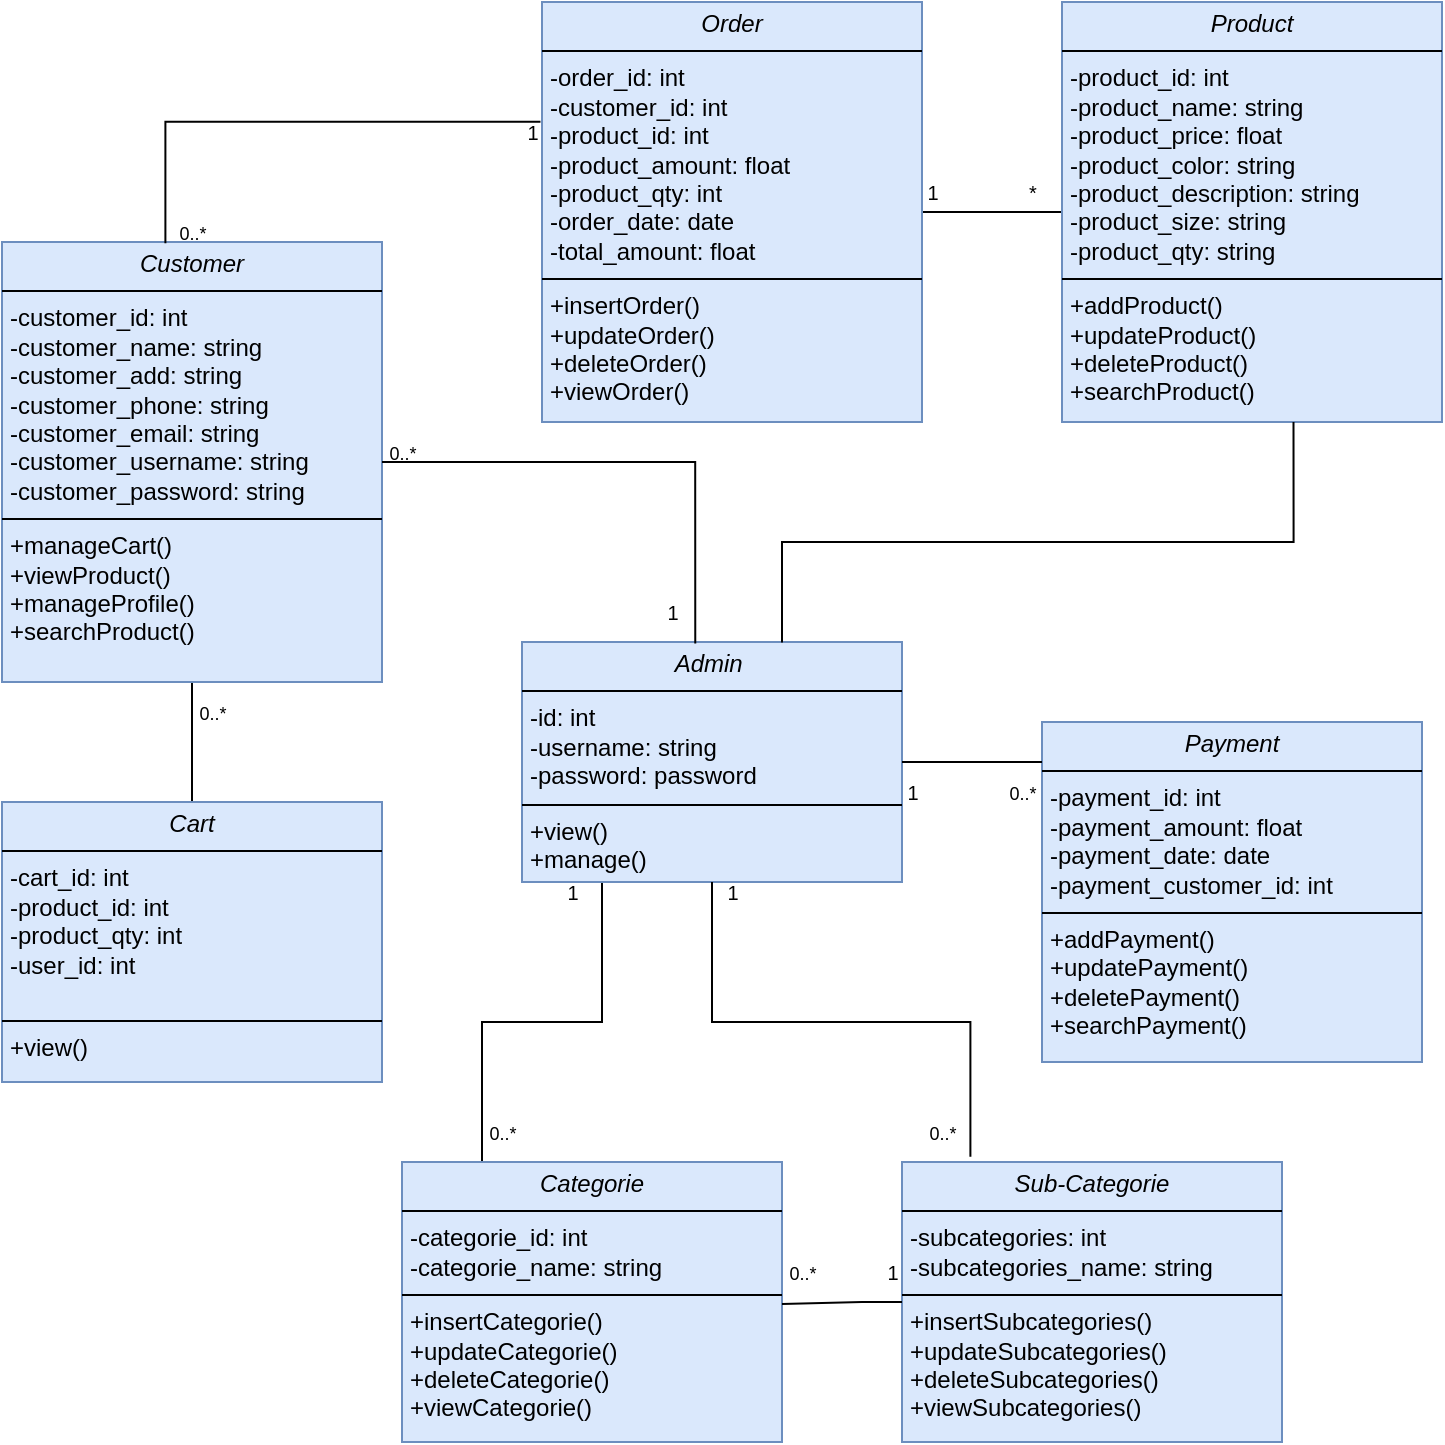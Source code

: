 <mxfile version="24.7.12">
  <diagram id="C5RBs43oDa-KdzZeNtuy" name="Page-1">
    <mxGraphModel dx="1135" dy="574" grid="1" gridSize="10" guides="1" tooltips="1" connect="1" arrows="1" fold="1" page="1" pageScale="1" pageWidth="827" pageHeight="1169" math="0" shadow="0">
      <root>
        <mxCell id="WIyWlLk6GJQsqaUBKTNV-0" />
        <mxCell id="WIyWlLk6GJQsqaUBKTNV-1" parent="WIyWlLk6GJQsqaUBKTNV-0" />
        <mxCell id="_sGko9niEGtXqWUqxqdW-15" style="edgeStyle=orthogonalEdgeStyle;rounded=0;orthogonalLoop=1;jettySize=auto;html=1;entryX=0.5;entryY=0;entryDx=0;entryDy=0;endArrow=none;endFill=0;" edge="1" parent="WIyWlLk6GJQsqaUBKTNV-1" source="_sGko9niEGtXqWUqxqdW-5" target="_sGko9niEGtXqWUqxqdW-6">
          <mxGeometry relative="1" as="geometry" />
        </mxCell>
        <mxCell id="_sGko9niEGtXqWUqxqdW-5" value="&lt;p style=&quot;margin:0px;margin-top:4px;text-align:center;&quot;&gt;&lt;span style=&quot;font-style: italic; text-wrap-mode: nowrap;&quot;&gt;Customer&lt;/span&gt;&lt;/p&gt;&lt;hr size=&quot;1&quot; style=&quot;border-style:solid;&quot;&gt;&lt;p style=&quot;margin:0px;margin-left:4px;&quot;&gt;&lt;span style=&quot;text-wrap-mode: nowrap;&quot;&gt;-customer_id: int&lt;/span&gt;&lt;br style=&quot;padding: 0px; margin: 0px; text-wrap-mode: nowrap;&quot;&gt;&lt;span style=&quot;text-wrap-mode: nowrap;&quot;&gt;-customer_name: string&lt;/span&gt;&lt;br style=&quot;padding: 0px; margin: 0px; text-wrap-mode: nowrap;&quot;&gt;&lt;span style=&quot;text-wrap-mode: nowrap;&quot;&gt;-customer_add: string&lt;/span&gt;&lt;br style=&quot;padding: 0px; margin: 0px; text-wrap-mode: nowrap;&quot;&gt;&lt;span style=&quot;text-wrap-mode: nowrap;&quot;&gt;-customer_phone: string&lt;/span&gt;&lt;br style=&quot;padding: 0px; margin: 0px; text-wrap-mode: nowrap;&quot;&gt;&lt;span style=&quot;text-wrap-mode: nowrap;&quot;&gt;-customer_email: string&lt;/span&gt;&lt;br style=&quot;padding: 0px; margin: 0px; text-wrap-mode: nowrap;&quot;&gt;&lt;span style=&quot;text-wrap-mode: nowrap;&quot;&gt;-customer_username: string&lt;/span&gt;&lt;br style=&quot;padding: 0px; margin: 0px; text-wrap-mode: nowrap;&quot;&gt;&lt;span style=&quot;text-wrap-mode: nowrap;&quot;&gt;-customer_password: string&lt;/span&gt;&lt;/p&gt;&lt;hr size=&quot;1&quot; style=&quot;border-style:solid;&quot;&gt;&lt;p style=&quot;margin:0px;margin-left:4px;&quot;&gt;+manageCart()&lt;/p&gt;&lt;p style=&quot;margin:0px;margin-left:4px;&quot;&gt;+viewProduct()&lt;/p&gt;&lt;p style=&quot;margin:0px;margin-left:4px;&quot;&gt;+manageProfile()&lt;/p&gt;&lt;p style=&quot;margin:0px;margin-left:4px;&quot;&gt;+searchProduct()&lt;/p&gt;" style="verticalAlign=top;align=left;overflow=fill;html=1;whiteSpace=wrap;fillColor=#dae8fc;strokeColor=#6c8ebf;" vertex="1" parent="WIyWlLk6GJQsqaUBKTNV-1">
          <mxGeometry x="40" y="260" width="190" height="220" as="geometry" />
        </mxCell>
        <mxCell id="_sGko9niEGtXqWUqxqdW-6" value="&lt;p style=&quot;margin:0px;margin-top:4px;text-align:center;&quot;&gt;&lt;span style=&quot;font-style: italic; text-wrap-mode: nowrap;&quot;&gt;Cart&lt;/span&gt;&lt;/p&gt;&lt;hr size=&quot;1&quot; style=&quot;border-style:solid;&quot;&gt;&lt;p style=&quot;margin:0px;margin-left:4px;&quot;&gt;&lt;span style=&quot;text-wrap-mode: nowrap;&quot;&gt;-cart_id: int&lt;/span&gt;&lt;/p&gt;&lt;p style=&quot;margin:0px;margin-left:4px;&quot;&gt;&lt;span style=&quot;text-wrap-mode: nowrap;&quot;&gt;-product_id: int&lt;/span&gt;&lt;/p&gt;&lt;p style=&quot;margin:0px;margin-left:4px;&quot;&gt;&lt;span style=&quot;text-wrap-mode: nowrap;&quot;&gt;-product_qty: int&lt;/span&gt;&lt;/p&gt;&lt;p style=&quot;margin:0px;margin-left:4px;&quot;&gt;&lt;span style=&quot;text-wrap-mode: nowrap;&quot;&gt;-user_id: int&lt;/span&gt;&lt;/p&gt;&lt;div&gt;&lt;br&gt;&lt;/div&gt;&lt;hr size=&quot;1&quot; style=&quot;border-style:solid;&quot;&gt;&lt;p style=&quot;margin:0px;margin-left:4px;&quot;&gt;+view()&lt;/p&gt;&lt;div&gt;&lt;br&gt;&lt;/div&gt;&lt;p style=&quot;margin:0px;margin-left:4px;&quot;&gt;&lt;br&gt;&lt;/p&gt;&lt;p style=&quot;margin:0px;margin-left:4px;&quot;&gt;&lt;br&gt;&lt;/p&gt;" style="verticalAlign=top;align=left;overflow=fill;html=1;whiteSpace=wrap;fillColor=#dae8fc;strokeColor=#6c8ebf;" vertex="1" parent="WIyWlLk6GJQsqaUBKTNV-1">
          <mxGeometry x="40" y="540" width="190" height="140" as="geometry" />
        </mxCell>
        <mxCell id="_sGko9niEGtXqWUqxqdW-26" style="edgeStyle=orthogonalEdgeStyle;rounded=0;orthogonalLoop=1;jettySize=auto;html=1;entryX=0;entryY=0.5;entryDx=0;entryDy=0;endArrow=none;endFill=0;" edge="1" parent="WIyWlLk6GJQsqaUBKTNV-1" source="_sGko9niEGtXqWUqxqdW-7" target="_sGko9niEGtXqWUqxqdW-8">
          <mxGeometry relative="1" as="geometry" />
        </mxCell>
        <mxCell id="_sGko9niEGtXqWUqxqdW-7" value="&lt;p style=&quot;margin:0px;margin-top:4px;text-align:center;&quot;&gt;&lt;span style=&quot;text-wrap-mode: nowrap;&quot;&gt;&lt;i&gt;Order&lt;/i&gt;&lt;/span&gt;&lt;/p&gt;&lt;hr size=&quot;1&quot; style=&quot;border-style:solid;&quot;&gt;&lt;p style=&quot;margin:0px;margin-left:4px;&quot;&gt;&lt;span style=&quot;text-wrap-mode: nowrap;&quot;&gt;-order_id: int&lt;/span&gt;&lt;/p&gt;&lt;p style=&quot;margin:0px;margin-left:4px;&quot;&gt;&lt;span style=&quot;text-wrap-mode: nowrap;&quot;&gt;-customer_id: int&lt;/span&gt;&lt;/p&gt;&lt;p style=&quot;margin:0px;margin-left:4px;&quot;&gt;&lt;span style=&quot;text-wrap-mode: nowrap;&quot;&gt;-product_id: int&lt;/span&gt;&lt;/p&gt;&lt;p style=&quot;margin:0px;margin-left:4px;&quot;&gt;&lt;span style=&quot;text-wrap-mode: nowrap;&quot;&gt;-product_amount: float&lt;/span&gt;&lt;/p&gt;&lt;p style=&quot;margin:0px;margin-left:4px;&quot;&gt;&lt;span style=&quot;text-wrap-mode: nowrap;&quot;&gt;-product_qty: int&lt;/span&gt;&lt;/p&gt;&lt;p style=&quot;margin:0px;margin-left:4px;&quot;&gt;&lt;span style=&quot;text-wrap-mode: nowrap;&quot;&gt;-order_date: date&lt;/span&gt;&lt;/p&gt;&lt;p style=&quot;margin:0px;margin-left:4px;&quot;&gt;&lt;span style=&quot;text-wrap-mode: nowrap;&quot;&gt;-total_amount: float&amp;nbsp;&lt;/span&gt;&lt;/p&gt;&lt;hr size=&quot;1&quot; style=&quot;border-style:solid;&quot;&gt;&lt;p style=&quot;margin:0px;margin-left:4px;&quot;&gt;+insertOrder()&lt;/p&gt;&lt;p style=&quot;margin:0px;margin-left:4px;&quot;&gt;+updateOrder()&lt;/p&gt;&lt;p style=&quot;margin:0px;margin-left:4px;&quot;&gt;+deleteOrder()&lt;/p&gt;&lt;p style=&quot;margin:0px;margin-left:4px;&quot;&gt;+viewOrder()&lt;/p&gt;" style="verticalAlign=top;align=left;overflow=fill;html=1;whiteSpace=wrap;fillColor=#dae8fc;strokeColor=#6c8ebf;" vertex="1" parent="WIyWlLk6GJQsqaUBKTNV-1">
          <mxGeometry x="310" y="140" width="190" height="210" as="geometry" />
        </mxCell>
        <mxCell id="_sGko9niEGtXqWUqxqdW-8" value="&lt;p style=&quot;margin:0px;margin-top:4px;text-align:center;&quot;&gt;&lt;span style=&quot;text-wrap-mode: nowrap;&quot;&gt;&lt;i&gt;Product&lt;/i&gt;&lt;/span&gt;&lt;/p&gt;&lt;hr size=&quot;1&quot; style=&quot;border-style:solid;&quot;&gt;&lt;p style=&quot;margin:0px;margin-left:4px;&quot;&gt;&lt;span style=&quot;text-wrap-mode: nowrap;&quot;&gt;-product_id: int&lt;/span&gt;&lt;/p&gt;&lt;p style=&quot;margin:0px;margin-left:4px;&quot;&gt;&lt;span style=&quot;text-wrap-mode: nowrap;&quot;&gt;-product_name: string&lt;/span&gt;&lt;/p&gt;&lt;p style=&quot;margin:0px;margin-left:4px;&quot;&gt;&lt;span style=&quot;text-wrap-mode: nowrap;&quot;&gt;-product_price: float&amp;nbsp;&lt;/span&gt;&lt;/p&gt;&lt;p style=&quot;margin:0px;margin-left:4px;&quot;&gt;&lt;span style=&quot;text-wrap-mode: nowrap;&quot;&gt;-product_color: string&lt;/span&gt;&lt;/p&gt;&lt;p style=&quot;margin:0px;margin-left:4px;&quot;&gt;&lt;span style=&quot;text-wrap-mode: nowrap;&quot;&gt;-product_description: string&lt;/span&gt;&lt;/p&gt;&lt;p style=&quot;margin:0px;margin-left:4px;&quot;&gt;&lt;span style=&quot;text-wrap-mode: nowrap;&quot;&gt;-product_size: string&lt;/span&gt;&lt;/p&gt;&lt;p style=&quot;margin:0px;margin-left:4px;&quot;&gt;&lt;span style=&quot;text-wrap-mode: nowrap;&quot;&gt;-product_qty: string&lt;/span&gt;&lt;/p&gt;&lt;hr size=&quot;1&quot; style=&quot;border-style:solid;&quot;&gt;&lt;p style=&quot;margin:0px;margin-left:4px;&quot;&gt;+addProduct()&lt;/p&gt;&lt;p style=&quot;margin:0px;margin-left:4px;&quot;&gt;+updateProduct()&lt;/p&gt;&lt;p style=&quot;margin:0px;margin-left:4px;&quot;&gt;+deleteProduct()&lt;/p&gt;&lt;p style=&quot;margin:0px;margin-left:4px;&quot;&gt;+searchProduct()&lt;/p&gt;&lt;p style=&quot;margin:0px;margin-left:4px;&quot;&gt;&lt;br&gt;&lt;/p&gt;" style="verticalAlign=top;align=left;overflow=fill;html=1;whiteSpace=wrap;fillColor=#dae8fc;strokeColor=#6c8ebf;" vertex="1" parent="WIyWlLk6GJQsqaUBKTNV-1">
          <mxGeometry x="570" y="140" width="190" height="210" as="geometry" />
        </mxCell>
        <mxCell id="_sGko9niEGtXqWUqxqdW-17" style="edgeStyle=orthogonalEdgeStyle;rounded=0;orthogonalLoop=1;jettySize=auto;html=1;entryX=0.5;entryY=0;entryDx=0;entryDy=0;endArrow=none;endFill=0;" edge="1" parent="WIyWlLk6GJQsqaUBKTNV-1">
          <mxGeometry relative="1" as="geometry">
            <mxPoint x="340" y="580" as="sourcePoint" />
            <mxPoint x="280" y="720" as="targetPoint" />
            <Array as="points">
              <mxPoint x="340" y="650" />
              <mxPoint x="280" y="650" />
            </Array>
          </mxGeometry>
        </mxCell>
        <mxCell id="_sGko9niEGtXqWUqxqdW-9" value="&lt;p style=&quot;margin:0px;margin-top:4px;text-align:center;&quot;&gt;&lt;span style=&quot;text-wrap-mode: nowrap;&quot;&gt;&lt;i&gt;Admin&amp;nbsp;&lt;/i&gt;&lt;/span&gt;&lt;/p&gt;&lt;hr size=&quot;1&quot; style=&quot;border-style:solid;&quot;&gt;&lt;p style=&quot;margin:0px;margin-left:4px;&quot;&gt;&lt;span style=&quot;text-wrap-mode: nowrap;&quot;&gt;-id: int&lt;/span&gt;&lt;/p&gt;&lt;p style=&quot;margin:0px;margin-left:4px;&quot;&gt;&lt;span style=&quot;text-wrap-mode: nowrap;&quot;&gt;-username: string&lt;/span&gt;&lt;/p&gt;&lt;p style=&quot;margin:0px;margin-left:4px;&quot;&gt;&lt;span style=&quot;text-wrap-mode: nowrap;&quot;&gt;-password: password&lt;/span&gt;&lt;/p&gt;&lt;hr size=&quot;1&quot; style=&quot;border-style:solid;&quot;&gt;&lt;p style=&quot;margin:0px;margin-left:4px;&quot;&gt;+view()&lt;/p&gt;&lt;p style=&quot;margin:0px;margin-left:4px;&quot;&gt;+manage()&lt;/p&gt;&lt;div&gt;&lt;br&gt;&lt;/div&gt;" style="verticalAlign=top;align=left;overflow=fill;html=1;whiteSpace=wrap;fillColor=#dae8fc;strokeColor=#6c8ebf;" vertex="1" parent="WIyWlLk6GJQsqaUBKTNV-1">
          <mxGeometry x="300" y="460" width="190" height="120" as="geometry" />
        </mxCell>
        <mxCell id="_sGko9niEGtXqWUqxqdW-10" value="&lt;p style=&quot;margin:0px;margin-top:4px;text-align:center;&quot;&gt;&lt;span style=&quot;text-wrap-mode: nowrap;&quot;&gt;&lt;i&gt;Payment&lt;/i&gt;&lt;/span&gt;&lt;/p&gt;&lt;hr size=&quot;1&quot; style=&quot;border-style:solid;&quot;&gt;&lt;p style=&quot;margin:0px;margin-left:4px;&quot;&gt;&lt;span style=&quot;text-wrap-mode: nowrap;&quot;&gt;-payment_id: int&lt;/span&gt;&lt;/p&gt;&lt;p style=&quot;margin:0px;margin-left:4px;&quot;&gt;&lt;span style=&quot;text-wrap-mode: nowrap;&quot;&gt;-payment_amount: float&amp;nbsp;&lt;/span&gt;&lt;/p&gt;&lt;p style=&quot;margin:0px;margin-left:4px;&quot;&gt;&lt;span style=&quot;text-wrap-mode: nowrap;&quot;&gt;-payment_date: date&lt;/span&gt;&lt;/p&gt;&lt;p style=&quot;margin:0px;margin-left:4px;&quot;&gt;&lt;span style=&quot;text-wrap-mode: nowrap;&quot;&gt;-payment_customer_id: int&lt;/span&gt;&lt;/p&gt;&lt;hr size=&quot;1&quot; style=&quot;border-style:solid;&quot;&gt;&lt;p style=&quot;margin:0px;margin-left:4px;&quot;&gt;+addPayment()&lt;/p&gt;&lt;p style=&quot;margin:0px;margin-left:4px;&quot;&gt;+updatePayment()&lt;/p&gt;&lt;p style=&quot;margin:0px;margin-left:4px;&quot;&gt;+deletePayment()&lt;/p&gt;&lt;p style=&quot;margin:0px;margin-left:4px;&quot;&gt;+searchPayment()&lt;/p&gt;&lt;div&gt;&lt;br&gt;&lt;/div&gt;" style="verticalAlign=top;align=left;overflow=fill;html=1;whiteSpace=wrap;fillColor=#dae8fc;strokeColor=#6c8ebf;" vertex="1" parent="WIyWlLk6GJQsqaUBKTNV-1">
          <mxGeometry x="560" y="500" width="190" height="170" as="geometry" />
        </mxCell>
        <mxCell id="_sGko9niEGtXqWUqxqdW-11" value="&lt;p style=&quot;margin:0px;margin-top:4px;text-align:center;&quot;&gt;&lt;span style=&quot;text-wrap-mode: nowrap;&quot;&gt;&lt;i&gt;Categorie&lt;/i&gt;&lt;/span&gt;&lt;/p&gt;&lt;hr size=&quot;1&quot; style=&quot;border-style:solid;&quot;&gt;&lt;p style=&quot;margin:0px;margin-left:4px;&quot;&gt;&lt;span style=&quot;text-wrap-mode: nowrap;&quot;&gt;-categorie_id: int&lt;/span&gt;&lt;/p&gt;&lt;p style=&quot;margin:0px;margin-left:4px;&quot;&gt;&lt;span style=&quot;text-wrap-mode: nowrap;&quot;&gt;-categorie_name: string&lt;/span&gt;&lt;/p&gt;&lt;hr size=&quot;1&quot; style=&quot;border-style:solid;&quot;&gt;&lt;p style=&quot;margin:0px;margin-left:4px;&quot;&gt;+insertCategorie()&lt;/p&gt;&lt;p style=&quot;margin:0px;margin-left:4px;&quot;&gt;+updateCategorie()&lt;/p&gt;&lt;p style=&quot;margin:0px;margin-left:4px;&quot;&gt;+deleteCategorie()&lt;/p&gt;&lt;p style=&quot;margin:0px;margin-left:4px;&quot;&gt;+viewCategorie()&lt;/p&gt;&lt;div&gt;&lt;br&gt;&lt;/div&gt;" style="verticalAlign=top;align=left;overflow=fill;html=1;whiteSpace=wrap;fillColor=#dae8fc;strokeColor=#6c8ebf;" vertex="1" parent="WIyWlLk6GJQsqaUBKTNV-1">
          <mxGeometry x="240" y="720" width="190" height="140" as="geometry" />
        </mxCell>
        <mxCell id="_sGko9niEGtXqWUqxqdW-12" value="&lt;p style=&quot;margin:0px;margin-top:4px;text-align:center;&quot;&gt;&lt;span style=&quot;text-wrap-mode: nowrap;&quot;&gt;&lt;i&gt;Sub-Categorie&lt;/i&gt;&lt;/span&gt;&lt;/p&gt;&lt;hr size=&quot;1&quot; style=&quot;border-style:solid;&quot;&gt;&lt;p style=&quot;margin:0px;margin-left:4px;&quot;&gt;&lt;span style=&quot;text-wrap-mode: nowrap;&quot;&gt;-subcategories: int&lt;/span&gt;&lt;/p&gt;&lt;p style=&quot;margin:0px;margin-left:4px;&quot;&gt;&lt;span style=&quot;text-wrap-mode: nowrap;&quot;&gt;-subcategories_name: string&lt;/span&gt;&lt;/p&gt;&lt;hr size=&quot;1&quot; style=&quot;border-style:solid;&quot;&gt;&lt;p style=&quot;margin:0px;margin-left:4px;&quot;&gt;+insertSubcategories()&lt;/p&gt;&lt;p style=&quot;margin:0px;margin-left:4px;&quot;&gt;+updateSubcategories()&lt;/p&gt;&lt;p style=&quot;margin:0px;margin-left:4px;&quot;&gt;+deleteSubcategories()&lt;/p&gt;&lt;p style=&quot;margin:0px;margin-left:4px;&quot;&gt;+viewSubcategories()&lt;/p&gt;&lt;p style=&quot;margin:0px;margin-left:4px;&quot;&gt;&lt;br&gt;&lt;/p&gt;" style="verticalAlign=top;align=left;overflow=fill;html=1;whiteSpace=wrap;fillColor=#dae8fc;strokeColor=#6c8ebf;" vertex="1" parent="WIyWlLk6GJQsqaUBKTNV-1">
          <mxGeometry x="490" y="720" width="190" height="140" as="geometry" />
        </mxCell>
        <mxCell id="_sGko9niEGtXqWUqxqdW-13" style="edgeStyle=orthogonalEdgeStyle;rounded=0;orthogonalLoop=1;jettySize=auto;html=1;entryX=-0.004;entryY=0.285;entryDx=0;entryDy=0;entryPerimeter=0;startArrow=none;startFill=0;endArrow=none;endFill=0;exitX=0.43;exitY=0.003;exitDx=0;exitDy=0;exitPerimeter=0;" edge="1" parent="WIyWlLk6GJQsqaUBKTNV-1" source="_sGko9niEGtXqWUqxqdW-5" target="_sGko9niEGtXqWUqxqdW-7">
          <mxGeometry relative="1" as="geometry">
            <mxPoint x="130" y="190" as="sourcePoint" />
          </mxGeometry>
        </mxCell>
        <mxCell id="_sGko9niEGtXqWUqxqdW-16" style="edgeStyle=orthogonalEdgeStyle;rounded=0;orthogonalLoop=1;jettySize=auto;html=1;entryX=0.456;entryY=0.006;entryDx=0;entryDy=0;entryPerimeter=0;endArrow=none;endFill=0;" edge="1" parent="WIyWlLk6GJQsqaUBKTNV-1" source="_sGko9niEGtXqWUqxqdW-5" target="_sGko9niEGtXqWUqxqdW-9">
          <mxGeometry relative="1" as="geometry" />
        </mxCell>
        <mxCell id="_sGko9niEGtXqWUqxqdW-18" style="edgeStyle=orthogonalEdgeStyle;rounded=0;orthogonalLoop=1;jettySize=auto;html=1;entryX=0.425;entryY=0.999;entryDx=0;entryDy=0;entryPerimeter=0;endArrow=none;endFill=0;" edge="1" parent="WIyWlLk6GJQsqaUBKTNV-1">
          <mxGeometry relative="1" as="geometry">
            <mxPoint x="430" y="460.21" as="sourcePoint" />
            <mxPoint x="685.75" y="350.0" as="targetPoint" />
            <Array as="points">
              <mxPoint x="430" y="410" />
              <mxPoint x="686" y="410" />
            </Array>
          </mxGeometry>
        </mxCell>
        <mxCell id="_sGko9niEGtXqWUqxqdW-21" style="edgeStyle=orthogonalEdgeStyle;rounded=0;orthogonalLoop=1;jettySize=auto;html=1;entryX=0;entryY=0.118;entryDx=0;entryDy=0;entryPerimeter=0;endArrow=none;endFill=0;" edge="1" parent="WIyWlLk6GJQsqaUBKTNV-1" source="_sGko9niEGtXqWUqxqdW-9" target="_sGko9niEGtXqWUqxqdW-10">
          <mxGeometry relative="1" as="geometry" />
        </mxCell>
        <mxCell id="_sGko9niEGtXqWUqxqdW-22" style="edgeStyle=orthogonalEdgeStyle;rounded=0;orthogonalLoop=1;jettySize=auto;html=1;entryX=0.18;entryY=-0.019;entryDx=0;entryDy=0;entryPerimeter=0;endArrow=none;endFill=0;" edge="1" parent="WIyWlLk6GJQsqaUBKTNV-1" source="_sGko9niEGtXqWUqxqdW-9" target="_sGko9niEGtXqWUqxqdW-12">
          <mxGeometry relative="1" as="geometry" />
        </mxCell>
        <mxCell id="_sGko9niEGtXqWUqxqdW-23" value="&lt;p style=&quot;line-height: 120%;&quot;&gt;&lt;font style=&quot;font-size: 9px;&quot;&gt;0..*&lt;/font&gt;&lt;/p&gt;" style="text;html=1;align=center;verticalAlign=middle;resizable=0;points=[];autosize=1;strokeColor=none;fillColor=none;fontSize=10;" vertex="1" parent="WIyWlLk6GJQsqaUBKTNV-1">
          <mxGeometry x="125" y="470" width="40" height="50" as="geometry" />
        </mxCell>
        <mxCell id="_sGko9niEGtXqWUqxqdW-24" value="&lt;font style=&quot;font-size: 10px;&quot;&gt;1&lt;/font&gt;" style="text;html=1;align=center;verticalAlign=middle;resizable=0;points=[];autosize=1;strokeColor=none;fillColor=none;" vertex="1" parent="WIyWlLk6GJQsqaUBKTNV-1">
          <mxGeometry x="290" y="190" width="30" height="30" as="geometry" />
        </mxCell>
        <mxCell id="_sGko9niEGtXqWUqxqdW-25" value="&lt;p style=&quot;line-height: 120%;&quot;&gt;&lt;font style=&quot;font-size: 9px;&quot;&gt;0..*&lt;/font&gt;&lt;/p&gt;" style="text;html=1;align=center;verticalAlign=middle;resizable=0;points=[];autosize=1;strokeColor=none;fillColor=none;fontSize=10;" vertex="1" parent="WIyWlLk6GJQsqaUBKTNV-1">
          <mxGeometry x="115" y="230" width="40" height="50" as="geometry" />
        </mxCell>
        <mxCell id="_sGko9niEGtXqWUqxqdW-28" value="&lt;font style=&quot;font-size: 10px;&quot;&gt;1&lt;/font&gt;" style="text;html=1;align=center;verticalAlign=middle;resizable=0;points=[];autosize=1;strokeColor=none;fillColor=none;" vertex="1" parent="WIyWlLk6GJQsqaUBKTNV-1">
          <mxGeometry x="490" y="220" width="30" height="30" as="geometry" />
        </mxCell>
        <mxCell id="_sGko9niEGtXqWUqxqdW-29" value="&lt;font style=&quot;font-size: 10px;&quot;&gt;*&lt;/font&gt;" style="text;html=1;align=center;verticalAlign=middle;resizable=0;points=[];autosize=1;strokeColor=none;fillColor=none;" vertex="1" parent="WIyWlLk6GJQsqaUBKTNV-1">
          <mxGeometry x="540" y="220" width="30" height="30" as="geometry" />
        </mxCell>
        <mxCell id="_sGko9niEGtXqWUqxqdW-30" value="&lt;p style=&quot;line-height: 120%;&quot;&gt;&lt;font style=&quot;font-size: 9px;&quot;&gt;0..*&lt;/font&gt;&lt;/p&gt;" style="text;html=1;align=center;verticalAlign=middle;resizable=0;points=[];autosize=1;strokeColor=none;fillColor=none;fontSize=10;" vertex="1" parent="WIyWlLk6GJQsqaUBKTNV-1">
          <mxGeometry x="420" y="750" width="40" height="50" as="geometry" />
        </mxCell>
        <mxCell id="_sGko9niEGtXqWUqxqdW-31" value="&lt;font style=&quot;font-size: 10px;&quot;&gt;1&lt;/font&gt;" style="text;html=1;align=center;verticalAlign=middle;resizable=0;points=[];autosize=1;strokeColor=none;fillColor=none;" vertex="1" parent="WIyWlLk6GJQsqaUBKTNV-1">
          <mxGeometry x="470" y="760" width="30" height="30" as="geometry" />
        </mxCell>
        <mxCell id="_sGko9niEGtXqWUqxqdW-33" style="rounded=0;orthogonalLoop=1;jettySize=auto;html=1;endArrow=none;endFill=0;" edge="1" parent="WIyWlLk6GJQsqaUBKTNV-1" source="_sGko9niEGtXqWUqxqdW-12">
          <mxGeometry relative="1" as="geometry">
            <mxPoint x="430" y="791" as="targetPoint" />
            <Array as="points">
              <mxPoint x="470" y="790" />
            </Array>
          </mxGeometry>
        </mxCell>
        <mxCell id="_sGko9niEGtXqWUqxqdW-35" value="&lt;font style=&quot;font-size: 10px;&quot;&gt;1&lt;/font&gt;" style="text;html=1;align=center;verticalAlign=middle;resizable=0;points=[];autosize=1;strokeColor=none;fillColor=none;" vertex="1" parent="WIyWlLk6GJQsqaUBKTNV-1">
          <mxGeometry x="360" y="430" width="30" height="30" as="geometry" />
        </mxCell>
        <mxCell id="_sGko9niEGtXqWUqxqdW-36" value="&lt;p style=&quot;line-height: 120%;&quot;&gt;&lt;font style=&quot;font-size: 9px;&quot;&gt;0..*&lt;/font&gt;&lt;/p&gt;" style="text;html=1;align=center;verticalAlign=middle;resizable=0;points=[];autosize=1;strokeColor=none;fillColor=none;fontSize=10;" vertex="1" parent="WIyWlLk6GJQsqaUBKTNV-1">
          <mxGeometry x="220" y="340" width="40" height="50" as="geometry" />
        </mxCell>
        <mxCell id="_sGko9niEGtXqWUqxqdW-37" value="&lt;font style=&quot;font-size: 10px;&quot;&gt;1&lt;/font&gt;" style="text;html=1;align=center;verticalAlign=middle;resizable=0;points=[];autosize=1;strokeColor=none;fillColor=none;" vertex="1" parent="WIyWlLk6GJQsqaUBKTNV-1">
          <mxGeometry x="310" y="570" width="30" height="30" as="geometry" />
        </mxCell>
        <mxCell id="_sGko9niEGtXqWUqxqdW-38" value="&lt;p style=&quot;line-height: 120%;&quot;&gt;&lt;font style=&quot;font-size: 9px;&quot;&gt;0..*&lt;/font&gt;&lt;/p&gt;" style="text;html=1;align=center;verticalAlign=middle;resizable=0;points=[];autosize=1;strokeColor=none;fillColor=none;fontSize=10;" vertex="1" parent="WIyWlLk6GJQsqaUBKTNV-1">
          <mxGeometry x="270" y="680" width="40" height="50" as="geometry" />
        </mxCell>
        <mxCell id="_sGko9niEGtXqWUqxqdW-39" value="&lt;font style=&quot;font-size: 10px;&quot;&gt;1&lt;/font&gt;" style="text;html=1;align=center;verticalAlign=middle;resizable=0;points=[];autosize=1;strokeColor=none;fillColor=none;" vertex="1" parent="WIyWlLk6GJQsqaUBKTNV-1">
          <mxGeometry x="390" y="570" width="30" height="30" as="geometry" />
        </mxCell>
        <mxCell id="_sGko9niEGtXqWUqxqdW-40" value="&lt;p style=&quot;line-height: 120%;&quot;&gt;&lt;font style=&quot;font-size: 9px;&quot;&gt;0..*&lt;/font&gt;&lt;/p&gt;" style="text;html=1;align=center;verticalAlign=middle;resizable=0;points=[];autosize=1;strokeColor=none;fillColor=none;fontSize=10;" vertex="1" parent="WIyWlLk6GJQsqaUBKTNV-1">
          <mxGeometry x="490" y="680" width="40" height="50" as="geometry" />
        </mxCell>
        <mxCell id="_sGko9niEGtXqWUqxqdW-41" value="&lt;font style=&quot;font-size: 10px;&quot;&gt;1&lt;/font&gt;" style="text;html=1;align=center;verticalAlign=middle;resizable=0;points=[];autosize=1;strokeColor=none;fillColor=none;" vertex="1" parent="WIyWlLk6GJQsqaUBKTNV-1">
          <mxGeometry x="480" y="520" width="30" height="30" as="geometry" />
        </mxCell>
        <mxCell id="_sGko9niEGtXqWUqxqdW-42" value="&lt;p style=&quot;line-height: 120%;&quot;&gt;&lt;font style=&quot;font-size: 9px;&quot;&gt;0..*&lt;/font&gt;&lt;/p&gt;" style="text;html=1;align=center;verticalAlign=middle;resizable=0;points=[];autosize=1;strokeColor=none;fillColor=none;fontSize=10;" vertex="1" parent="WIyWlLk6GJQsqaUBKTNV-1">
          <mxGeometry x="530" y="510" width="40" height="50" as="geometry" />
        </mxCell>
      </root>
    </mxGraphModel>
  </diagram>
</mxfile>
